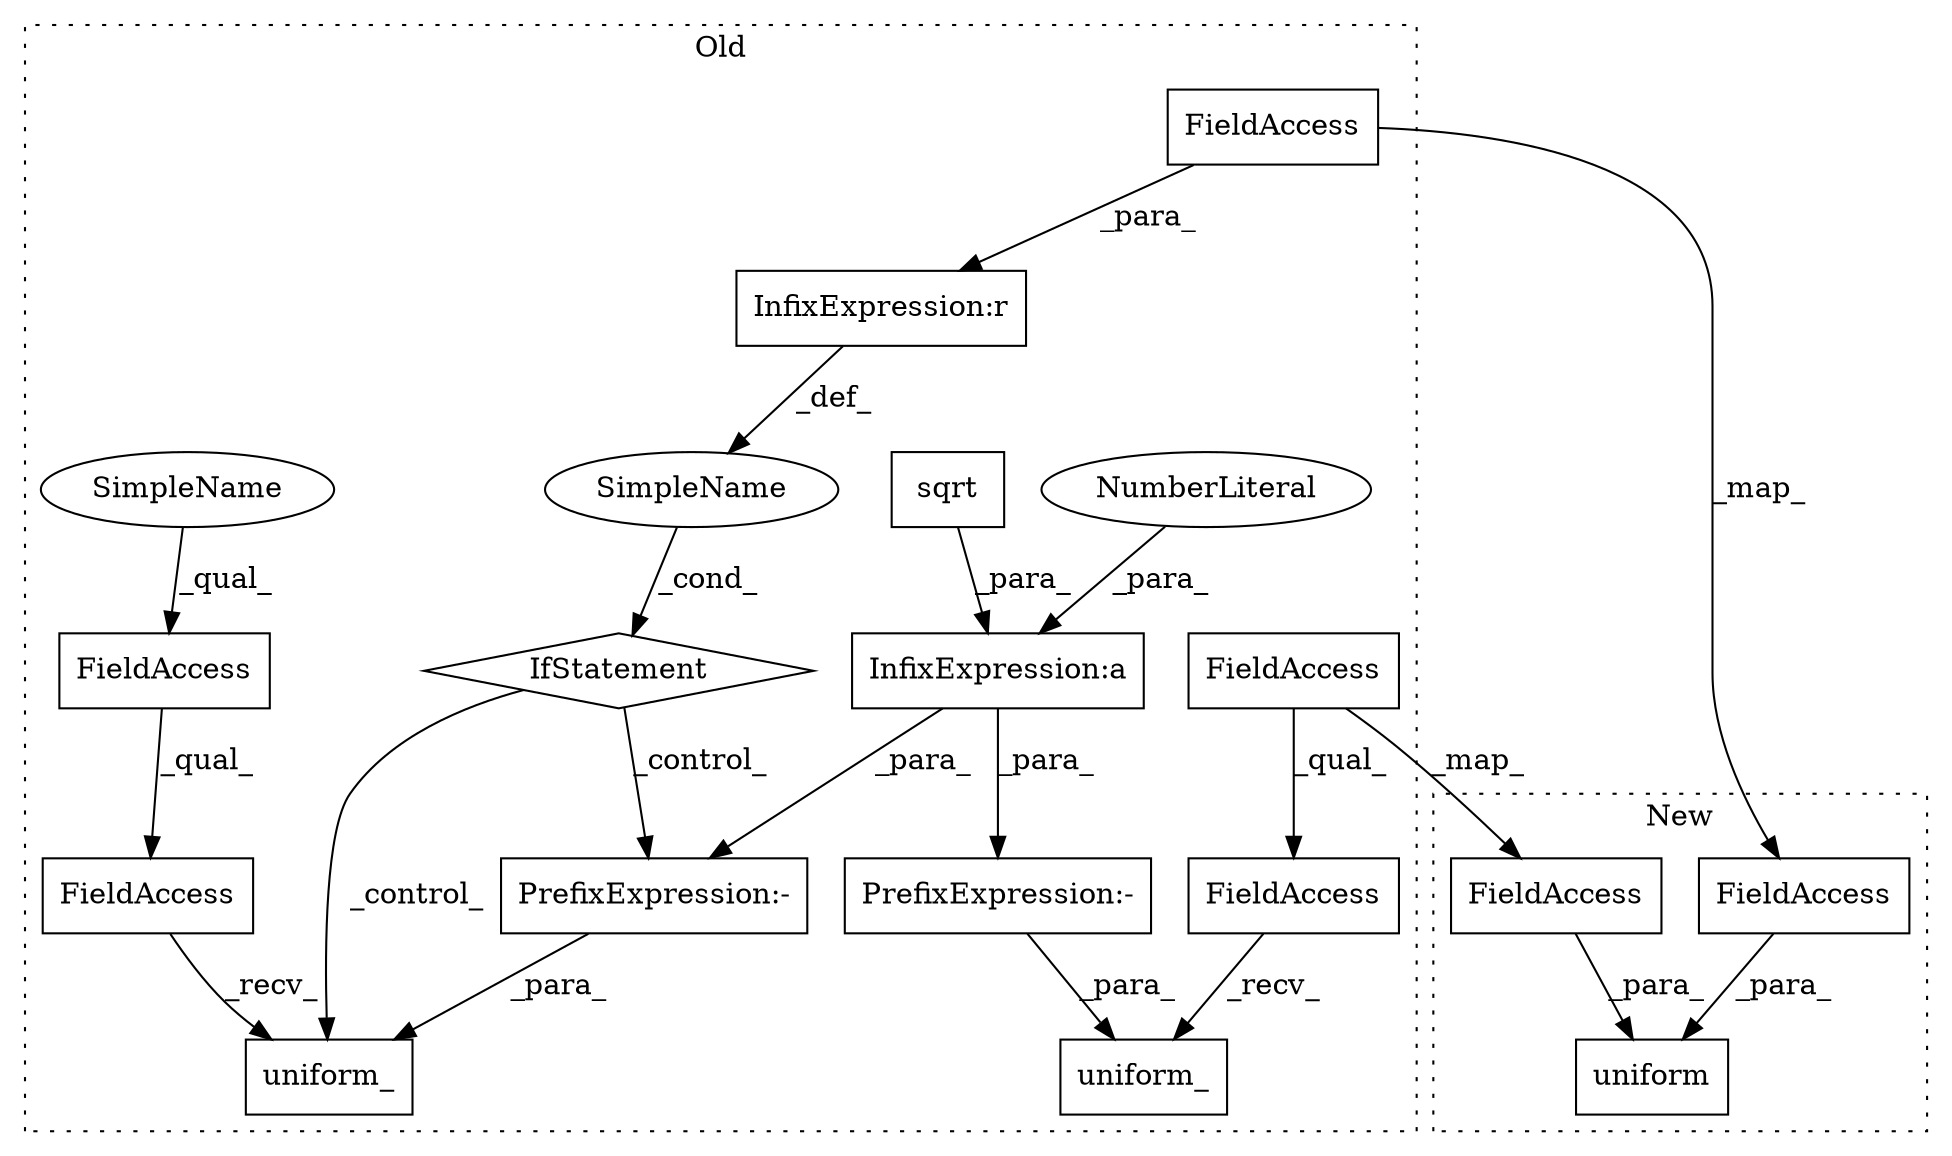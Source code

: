 digraph G {
subgraph cluster0 {
1 [label="uniform_" a="32" s="1961,1980" l="9,1" shape="box"];
3 [label="SimpleName" a="42" s="" l="" shape="ellipse"];
4 [label="PrefixExpression:-" a="38" s="1970" l="1" shape="box"];
5 [label="sqrt" a="32" s="1828,1864" l="5,1" shape="box"];
6 [label="InfixExpression:a" a="27" s="1820" l="3" shape="box"];
7 [label="NumberLiteral" a="34" s="1817" l="3" shape="ellipse"];
8 [label="InfixExpression:r" a="27" s="1928" l="4" shape="box"];
9 [label="FieldAccess" a="22" s="1946" l="14" shape="box"];
10 [label="FieldAccess" a="22" s="1946" l="9" shape="box"];
11 [label="FieldAccess" a="22" s="1919" l="9" shape="box"];
13 [label="IfStatement" a="25" s="1915,1936" l="4,2" shape="diamond"];
14 [label="PrefixExpression:-" a="38" s="1898" l="1" shape="box"];
15 [label="uniform_" a="32" s="1889,1908" l="9,1" shape="box"];
16 [label="FieldAccess" a="22" s="1872" l="16" shape="box"];
17 [label="FieldAccess" a="22" s="1872" l="11" shape="box"];
19 [label="SimpleName" a="42" s="1946" l="4" shape="ellipse"];
label = "Old";
style="dotted";
}
subgraph cluster1 {
2 [label="uniform" a="32" s="1845,1879" l="8,1" shape="box"];
12 [label="FieldAccess" a="22" s="1865" l="9" shape="box"];
18 [label="FieldAccess" a="22" s="1853" l="11" shape="box"];
label = "New";
style="dotted";
}
3 -> 13 [label="_cond_"];
4 -> 1 [label="_para_"];
5 -> 6 [label="_para_"];
6 -> 14 [label="_para_"];
6 -> 4 [label="_para_"];
7 -> 6 [label="_para_"];
8 -> 3 [label="_def_"];
9 -> 1 [label="_recv_"];
10 -> 9 [label="_qual_"];
11 -> 8 [label="_para_"];
11 -> 12 [label="_map_"];
12 -> 2 [label="_para_"];
13 -> 1 [label="_control_"];
13 -> 4 [label="_control_"];
14 -> 15 [label="_para_"];
16 -> 15 [label="_recv_"];
17 -> 16 [label="_qual_"];
17 -> 18 [label="_map_"];
18 -> 2 [label="_para_"];
19 -> 10 [label="_qual_"];
}